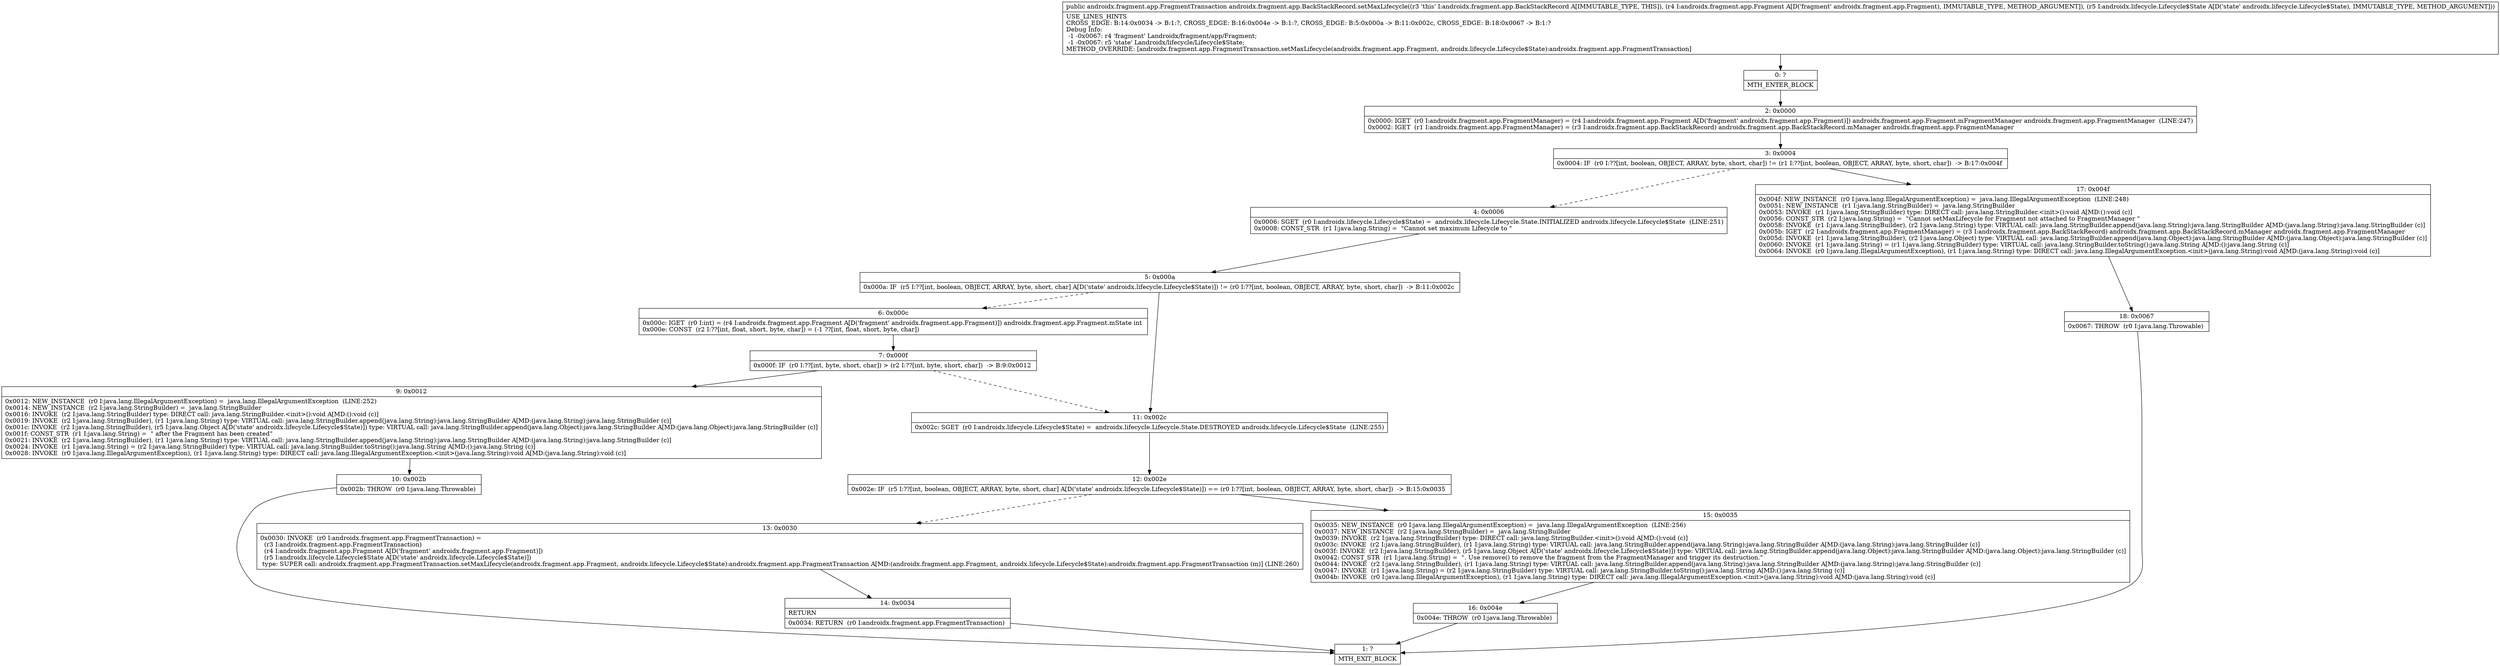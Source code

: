 digraph "CFG forandroidx.fragment.app.BackStackRecord.setMaxLifecycle(Landroidx\/fragment\/app\/Fragment;Landroidx\/lifecycle\/Lifecycle$State;)Landroidx\/fragment\/app\/FragmentTransaction;" {
Node_0 [shape=record,label="{0\:\ ?|MTH_ENTER_BLOCK\l}"];
Node_2 [shape=record,label="{2\:\ 0x0000|0x0000: IGET  (r0 I:androidx.fragment.app.FragmentManager) = (r4 I:androidx.fragment.app.Fragment A[D('fragment' androidx.fragment.app.Fragment)]) androidx.fragment.app.Fragment.mFragmentManager androidx.fragment.app.FragmentManager  (LINE:247)\l0x0002: IGET  (r1 I:androidx.fragment.app.FragmentManager) = (r3 I:androidx.fragment.app.BackStackRecord) androidx.fragment.app.BackStackRecord.mManager androidx.fragment.app.FragmentManager \l}"];
Node_3 [shape=record,label="{3\:\ 0x0004|0x0004: IF  (r0 I:??[int, boolean, OBJECT, ARRAY, byte, short, char]) != (r1 I:??[int, boolean, OBJECT, ARRAY, byte, short, char])  \-\> B:17:0x004f \l}"];
Node_4 [shape=record,label="{4\:\ 0x0006|0x0006: SGET  (r0 I:androidx.lifecycle.Lifecycle$State) =  androidx.lifecycle.Lifecycle.State.INITIALIZED androidx.lifecycle.Lifecycle$State  (LINE:251)\l0x0008: CONST_STR  (r1 I:java.lang.String) =  \"Cannot set maximum Lifecycle to \" \l}"];
Node_5 [shape=record,label="{5\:\ 0x000a|0x000a: IF  (r5 I:??[int, boolean, OBJECT, ARRAY, byte, short, char] A[D('state' androidx.lifecycle.Lifecycle$State)]) != (r0 I:??[int, boolean, OBJECT, ARRAY, byte, short, char])  \-\> B:11:0x002c \l}"];
Node_6 [shape=record,label="{6\:\ 0x000c|0x000c: IGET  (r0 I:int) = (r4 I:androidx.fragment.app.Fragment A[D('fragment' androidx.fragment.app.Fragment)]) androidx.fragment.app.Fragment.mState int \l0x000e: CONST  (r2 I:??[int, float, short, byte, char]) = (\-1 ??[int, float, short, byte, char]) \l}"];
Node_7 [shape=record,label="{7\:\ 0x000f|0x000f: IF  (r0 I:??[int, byte, short, char]) \> (r2 I:??[int, byte, short, char])  \-\> B:9:0x0012 \l}"];
Node_9 [shape=record,label="{9\:\ 0x0012|0x0012: NEW_INSTANCE  (r0 I:java.lang.IllegalArgumentException) =  java.lang.IllegalArgumentException  (LINE:252)\l0x0014: NEW_INSTANCE  (r2 I:java.lang.StringBuilder) =  java.lang.StringBuilder \l0x0016: INVOKE  (r2 I:java.lang.StringBuilder) type: DIRECT call: java.lang.StringBuilder.\<init\>():void A[MD:():void (c)]\l0x0019: INVOKE  (r2 I:java.lang.StringBuilder), (r1 I:java.lang.String) type: VIRTUAL call: java.lang.StringBuilder.append(java.lang.String):java.lang.StringBuilder A[MD:(java.lang.String):java.lang.StringBuilder (c)]\l0x001c: INVOKE  (r2 I:java.lang.StringBuilder), (r5 I:java.lang.Object A[D('state' androidx.lifecycle.Lifecycle$State)]) type: VIRTUAL call: java.lang.StringBuilder.append(java.lang.Object):java.lang.StringBuilder A[MD:(java.lang.Object):java.lang.StringBuilder (c)]\l0x001f: CONST_STR  (r1 I:java.lang.String) =  \" after the Fragment has been created\" \l0x0021: INVOKE  (r2 I:java.lang.StringBuilder), (r1 I:java.lang.String) type: VIRTUAL call: java.lang.StringBuilder.append(java.lang.String):java.lang.StringBuilder A[MD:(java.lang.String):java.lang.StringBuilder (c)]\l0x0024: INVOKE  (r1 I:java.lang.String) = (r2 I:java.lang.StringBuilder) type: VIRTUAL call: java.lang.StringBuilder.toString():java.lang.String A[MD:():java.lang.String (c)]\l0x0028: INVOKE  (r0 I:java.lang.IllegalArgumentException), (r1 I:java.lang.String) type: DIRECT call: java.lang.IllegalArgumentException.\<init\>(java.lang.String):void A[MD:(java.lang.String):void (c)]\l}"];
Node_10 [shape=record,label="{10\:\ 0x002b|0x002b: THROW  (r0 I:java.lang.Throwable) \l}"];
Node_1 [shape=record,label="{1\:\ ?|MTH_EXIT_BLOCK\l}"];
Node_11 [shape=record,label="{11\:\ 0x002c|0x002c: SGET  (r0 I:androidx.lifecycle.Lifecycle$State) =  androidx.lifecycle.Lifecycle.State.DESTROYED androidx.lifecycle.Lifecycle$State  (LINE:255)\l}"];
Node_12 [shape=record,label="{12\:\ 0x002e|0x002e: IF  (r5 I:??[int, boolean, OBJECT, ARRAY, byte, short, char] A[D('state' androidx.lifecycle.Lifecycle$State)]) == (r0 I:??[int, boolean, OBJECT, ARRAY, byte, short, char])  \-\> B:15:0x0035 \l}"];
Node_13 [shape=record,label="{13\:\ 0x0030|0x0030: INVOKE  (r0 I:androidx.fragment.app.FragmentTransaction) = \l  (r3 I:androidx.fragment.app.FragmentTransaction)\l  (r4 I:androidx.fragment.app.Fragment A[D('fragment' androidx.fragment.app.Fragment)])\l  (r5 I:androidx.lifecycle.Lifecycle$State A[D('state' androidx.lifecycle.Lifecycle$State)])\l type: SUPER call: androidx.fragment.app.FragmentTransaction.setMaxLifecycle(androidx.fragment.app.Fragment, androidx.lifecycle.Lifecycle$State):androidx.fragment.app.FragmentTransaction A[MD:(androidx.fragment.app.Fragment, androidx.lifecycle.Lifecycle$State):androidx.fragment.app.FragmentTransaction (m)] (LINE:260)\l}"];
Node_14 [shape=record,label="{14\:\ 0x0034|RETURN\l|0x0034: RETURN  (r0 I:androidx.fragment.app.FragmentTransaction) \l}"];
Node_15 [shape=record,label="{15\:\ 0x0035|0x0035: NEW_INSTANCE  (r0 I:java.lang.IllegalArgumentException) =  java.lang.IllegalArgumentException  (LINE:256)\l0x0037: NEW_INSTANCE  (r2 I:java.lang.StringBuilder) =  java.lang.StringBuilder \l0x0039: INVOKE  (r2 I:java.lang.StringBuilder) type: DIRECT call: java.lang.StringBuilder.\<init\>():void A[MD:():void (c)]\l0x003c: INVOKE  (r2 I:java.lang.StringBuilder), (r1 I:java.lang.String) type: VIRTUAL call: java.lang.StringBuilder.append(java.lang.String):java.lang.StringBuilder A[MD:(java.lang.String):java.lang.StringBuilder (c)]\l0x003f: INVOKE  (r2 I:java.lang.StringBuilder), (r5 I:java.lang.Object A[D('state' androidx.lifecycle.Lifecycle$State)]) type: VIRTUAL call: java.lang.StringBuilder.append(java.lang.Object):java.lang.StringBuilder A[MD:(java.lang.Object):java.lang.StringBuilder (c)]\l0x0042: CONST_STR  (r1 I:java.lang.String) =  \". Use remove() to remove the fragment from the FragmentManager and trigger its destruction.\" \l0x0044: INVOKE  (r2 I:java.lang.StringBuilder), (r1 I:java.lang.String) type: VIRTUAL call: java.lang.StringBuilder.append(java.lang.String):java.lang.StringBuilder A[MD:(java.lang.String):java.lang.StringBuilder (c)]\l0x0047: INVOKE  (r1 I:java.lang.String) = (r2 I:java.lang.StringBuilder) type: VIRTUAL call: java.lang.StringBuilder.toString():java.lang.String A[MD:():java.lang.String (c)]\l0x004b: INVOKE  (r0 I:java.lang.IllegalArgumentException), (r1 I:java.lang.String) type: DIRECT call: java.lang.IllegalArgumentException.\<init\>(java.lang.String):void A[MD:(java.lang.String):void (c)]\l}"];
Node_16 [shape=record,label="{16\:\ 0x004e|0x004e: THROW  (r0 I:java.lang.Throwable) \l}"];
Node_17 [shape=record,label="{17\:\ 0x004f|0x004f: NEW_INSTANCE  (r0 I:java.lang.IllegalArgumentException) =  java.lang.IllegalArgumentException  (LINE:248)\l0x0051: NEW_INSTANCE  (r1 I:java.lang.StringBuilder) =  java.lang.StringBuilder \l0x0053: INVOKE  (r1 I:java.lang.StringBuilder) type: DIRECT call: java.lang.StringBuilder.\<init\>():void A[MD:():void (c)]\l0x0056: CONST_STR  (r2 I:java.lang.String) =  \"Cannot setMaxLifecycle for Fragment not attached to FragmentManager \" \l0x0058: INVOKE  (r1 I:java.lang.StringBuilder), (r2 I:java.lang.String) type: VIRTUAL call: java.lang.StringBuilder.append(java.lang.String):java.lang.StringBuilder A[MD:(java.lang.String):java.lang.StringBuilder (c)]\l0x005b: IGET  (r2 I:androidx.fragment.app.FragmentManager) = (r3 I:androidx.fragment.app.BackStackRecord) androidx.fragment.app.BackStackRecord.mManager androidx.fragment.app.FragmentManager \l0x005d: INVOKE  (r1 I:java.lang.StringBuilder), (r2 I:java.lang.Object) type: VIRTUAL call: java.lang.StringBuilder.append(java.lang.Object):java.lang.StringBuilder A[MD:(java.lang.Object):java.lang.StringBuilder (c)]\l0x0060: INVOKE  (r1 I:java.lang.String) = (r1 I:java.lang.StringBuilder) type: VIRTUAL call: java.lang.StringBuilder.toString():java.lang.String A[MD:():java.lang.String (c)]\l0x0064: INVOKE  (r0 I:java.lang.IllegalArgumentException), (r1 I:java.lang.String) type: DIRECT call: java.lang.IllegalArgumentException.\<init\>(java.lang.String):void A[MD:(java.lang.String):void (c)]\l}"];
Node_18 [shape=record,label="{18\:\ 0x0067|0x0067: THROW  (r0 I:java.lang.Throwable) \l}"];
MethodNode[shape=record,label="{public androidx.fragment.app.FragmentTransaction androidx.fragment.app.BackStackRecord.setMaxLifecycle((r3 'this' I:androidx.fragment.app.BackStackRecord A[IMMUTABLE_TYPE, THIS]), (r4 I:androidx.fragment.app.Fragment A[D('fragment' androidx.fragment.app.Fragment), IMMUTABLE_TYPE, METHOD_ARGUMENT]), (r5 I:androidx.lifecycle.Lifecycle$State A[D('state' androidx.lifecycle.Lifecycle$State), IMMUTABLE_TYPE, METHOD_ARGUMENT]))  | USE_LINES_HINTS\lCROSS_EDGE: B:14:0x0034 \-\> B:1:?, CROSS_EDGE: B:16:0x004e \-\> B:1:?, CROSS_EDGE: B:5:0x000a \-\> B:11:0x002c, CROSS_EDGE: B:18:0x0067 \-\> B:1:?\lDebug Info:\l  \-1 \-0x0067: r4 'fragment' Landroidx\/fragment\/app\/Fragment;\l  \-1 \-0x0067: r5 'state' Landroidx\/lifecycle\/Lifecycle$State;\lMETHOD_OVERRIDE: [androidx.fragment.app.FragmentTransaction.setMaxLifecycle(androidx.fragment.app.Fragment, androidx.lifecycle.Lifecycle$State):androidx.fragment.app.FragmentTransaction]\l}"];
MethodNode -> Node_0;Node_0 -> Node_2;
Node_2 -> Node_3;
Node_3 -> Node_4[style=dashed];
Node_3 -> Node_17;
Node_4 -> Node_5;
Node_5 -> Node_6[style=dashed];
Node_5 -> Node_11;
Node_6 -> Node_7;
Node_7 -> Node_9;
Node_7 -> Node_11[style=dashed];
Node_9 -> Node_10;
Node_10 -> Node_1;
Node_11 -> Node_12;
Node_12 -> Node_13[style=dashed];
Node_12 -> Node_15;
Node_13 -> Node_14;
Node_14 -> Node_1;
Node_15 -> Node_16;
Node_16 -> Node_1;
Node_17 -> Node_18;
Node_18 -> Node_1;
}

